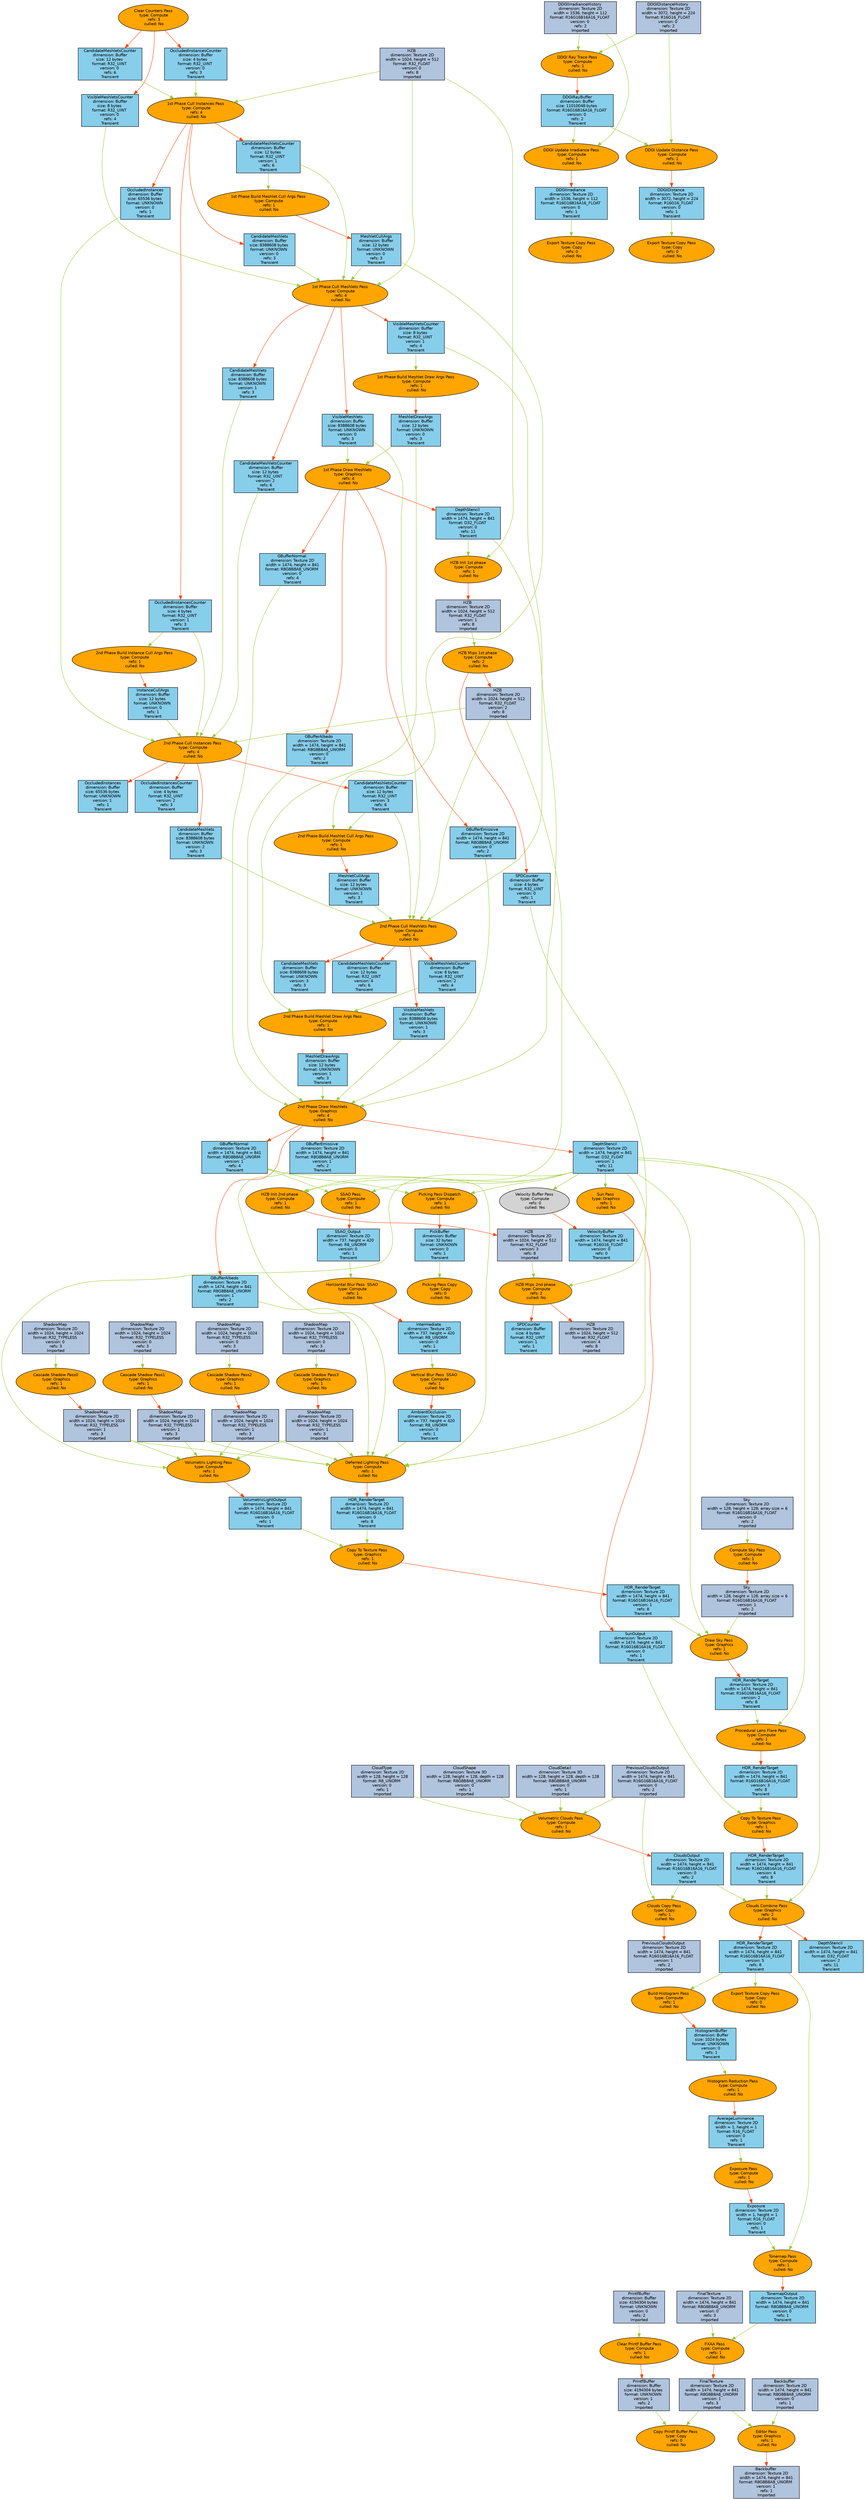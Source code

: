 digraph RenderGraph{ 
graph [style=invis, rankdir="TB", ordering=out, splines=spline]
node [shape=record, fontname="helvetica", fontsize=10, margin="0.2,0.03"]

P0 [shape="ellipse", style="rounded,filled",fillcolor=orange, label=<Clear Printf Buffer Pass<br/> type: Compute<br/> refs: 1<br/> culled: No>] 
B0_0 [shape="box", style="filled",fillcolor=lightsteelblue, label=<PrintfBuffer<br/>dimension: Buffer<br/>size: 4194304 bytes <br/>format: UNKNOWN <br/>version: 0 <br/>refs: 2<br/>Imported>] 
B0_1 [shape="box", style="filled",fillcolor=lightsteelblue, label=<PrintfBuffer<br/>dimension: Buffer<br/>size: 4194304 bytes <br/>format: UNKNOWN <br/>version: 1 <br/>refs: 2<br/>Imported>] 
P1 [shape="ellipse", style="rounded,filled",fillcolor=orange, label=<Clear Counters Pass<br/> type: Compute<br/> refs: 3<br/> culled: No>] 
B1_0 [shape="box", style="filled",fillcolor=skyblue, label=<CandidateMeshletsCounter<br/>dimension: Buffer<br/>size: 12 bytes <br/>format: R32_UINT <br/>version: 0 <br/>refs: 6<br/>Transient>] 
B2_0 [shape="box", style="filled",fillcolor=skyblue, label=<VisibleMeshletsCounter<br/>dimension: Buffer<br/>size: 8 bytes <br/>format: R32_UINT <br/>version: 0 <br/>refs: 4<br/>Transient>] 
B3_0 [shape="box", style="filled",fillcolor=skyblue, label=<OccludedInstancesCounter<br/>dimension: Buffer<br/>size: 4 bytes <br/>format: R32_UINT <br/>version: 0 <br/>refs: 3<br/>Transient>] 
P17 [shape="ellipse", style="rounded,filled",fillcolor=orange, label=<DDGI Ray Trace Pass<br/> type: Compute<br/> refs: 1<br/> culled: No>] 
T7_0 [shape="box", style="filled",fillcolor=lightsteelblue, label=<DDGIIrradianceHistory <br/>dimension: Texture 2D<br/>width = 1536, height = 112<br/>format: R16G16B16A16_FLOAT <br/>version: 0 <br/>refs: 2<br/>Imported>] 
T8_0 [shape="box", style="filled",fillcolor=lightsteelblue, label=<DDGIDistanceHistory <br/>dimension: Texture 2D<br/>width = 3072, height = 224<br/>format: R16G16_FLOAT <br/>version: 0 <br/>refs: 2<br/>Imported>] 
B11_0 [shape="box", style="filled",fillcolor=skyblue, label=<DDGIRayBuffer<br/>dimension: Buffer<br/>size: 11010048 bytes <br/>format: R16G16B16A16_FLOAT <br/>version: 0 <br/>refs: 2<br/>Transient>] 
P25 [shape="ellipse", style="rounded,filled",fillcolor=orange, label=<Cascade Shadow Pass0<br/> type: Graphics<br/> refs: 1<br/> culled: No>] 
T14_0 [shape="box", style="filled",fillcolor=lightsteelblue, label=<ShadowMap <br/>dimension: Texture 2D<br/>width = 1024, height = 1024<br/>format: R32_TYPELESS <br/>version: 0 <br/>refs: 3<br/>Imported>] 
T14_1 [shape="box", style="filled",fillcolor=lightsteelblue, label=<ShadowMap <br/>dimension: Texture 2D<br/>width = 1024, height = 1024<br/>format: R32_TYPELESS <br/>version: 1 <br/>refs: 3<br/>Imported>] 
P26 [shape="ellipse", style="rounded,filled",fillcolor=orange, label=<Cascade Shadow Pass1<br/> type: Graphics<br/> refs: 1<br/> culled: No>] 
T15_0 [shape="box", style="filled",fillcolor=lightsteelblue, label=<ShadowMap <br/>dimension: Texture 2D<br/>width = 1024, height = 1024<br/>format: R32_TYPELESS <br/>version: 0 <br/>refs: 3<br/>Imported>] 
T15_1 [shape="box", style="filled",fillcolor=lightsteelblue, label=<ShadowMap <br/>dimension: Texture 2D<br/>width = 1024, height = 1024<br/>format: R32_TYPELESS <br/>version: 1 <br/>refs: 3<br/>Imported>] 
P27 [shape="ellipse", style="rounded,filled",fillcolor=orange, label=<Cascade Shadow Pass2<br/> type: Graphics<br/> refs: 1<br/> culled: No>] 
T16_0 [shape="box", style="filled",fillcolor=lightsteelblue, label=<ShadowMap <br/>dimension: Texture 2D<br/>width = 1024, height = 1024<br/>format: R32_TYPELESS <br/>version: 0 <br/>refs: 3<br/>Imported>] 
T16_1 [shape="box", style="filled",fillcolor=lightsteelblue, label=<ShadowMap <br/>dimension: Texture 2D<br/>width = 1024, height = 1024<br/>format: R32_TYPELESS <br/>version: 1 <br/>refs: 3<br/>Imported>] 
P28 [shape="ellipse", style="rounded,filled",fillcolor=orange, label=<Cascade Shadow Pass3<br/> type: Graphics<br/> refs: 1<br/> culled: No>] 
T17_0 [shape="box", style="filled",fillcolor=lightsteelblue, label=<ShadowMap <br/>dimension: Texture 2D<br/>width = 1024, height = 1024<br/>format: R32_TYPELESS <br/>version: 0 <br/>refs: 3<br/>Imported>] 
T17_1 [shape="box", style="filled",fillcolor=lightsteelblue, label=<ShadowMap <br/>dimension: Texture 2D<br/>width = 1024, height = 1024<br/>format: R32_TYPELESS <br/>version: 1 <br/>refs: 3<br/>Imported>] 
P32 [shape="ellipse", style="rounded,filled",fillcolor=orange, label=<Compute Sky Pass<br/> type: Compute<br/> refs: 1<br/> culled: No>] 
T20_0 [shape="box", style="filled",fillcolor=lightsteelblue, label=<Sky <br/>dimension: Texture 2D<br/>width = 128, height = 128, array size = 6<br/>format: R16G16B16A16_FLOAT <br/>version: 0 <br/>refs: 2<br/>Imported>] 
T20_1 [shape="box", style="filled",fillcolor=lightsteelblue, label=<Sky <br/>dimension: Texture 2D<br/>width = 128, height = 128, array size = 6<br/>format: R16G16B16A16_FLOAT <br/>version: 1 <br/>refs: 2<br/>Imported>] 
P40 [shape="ellipse", style="rounded,filled",fillcolor=orange, label=<Volumetric Clouds Pass<br/> type: Compute<br/> refs: 1<br/> culled: No>] 
T27_0 [shape="box", style="filled",fillcolor=lightsteelblue, label=<CloudType <br/>dimension: Texture 2D<br/>width = 128, height = 128<br/>format: R8_UNORM <br/>version: 0 <br/>refs: 1<br/>Imported>] 
T25_0 [shape="box", style="filled",fillcolor=lightsteelblue, label=<CloudShape <br/>dimension: Texture 3D<br/>width = 128, height = 128, depth = 128<br/>format: R8G8B8A8_UNORM <br/>version: 0 <br/>refs: 1<br/>Imported>] 
T26_0 [shape="box", style="filled",fillcolor=lightsteelblue, label=<CloudDetail <br/>dimension: Texture 3D<br/>width = 128, height = 128, depth = 128<br/>format: R8G8B8A8_UNORM <br/>version: 0 <br/>refs: 1<br/>Imported>] 
T24_0 [shape="box", style="filled",fillcolor=lightsteelblue, label=<PreviousCloudsOutput <br/>dimension: Texture 2D<br/>width = 1474, height = 841<br/>format: R16G16B16A16_FLOAT <br/>version: 0 <br/>refs: 2<br/>Imported>] 
T28_0 [shape="box", style="filled",fillcolor=skyblue, label=<CloudsOutput <br/>dimension: Texture 2D<br/>width = 1474, height = 841<br/>format: R16G16B16A16_FLOAT <br/>version: 0 <br/>refs: 2<br/>Transient>] 
P2 [shape="ellipse", style="rounded,filled",fillcolor=orange, label=<1st Phase Cull Instances Pass<br/> type: Compute<br/> refs: 4<br/> culled: No>] 
T2_0 [shape="box", style="filled",fillcolor=lightsteelblue, label=<HZB <br/>dimension: Texture 2D<br/>width = 1024, height = 512<br/>format: R32_FLOAT <br/>version: 0 <br/>refs: 8<br/>Imported>] 
B5_0 [shape="box", style="filled",fillcolor=skyblue, label=<OccludedInstances<br/>dimension: Buffer<br/>size: 65536 bytes <br/>format: UNKNOWN <br/>version: 0 <br/>refs: 1<br/>Transient>] 
B3_1 [shape="box", style="filled",fillcolor=skyblue, label=<OccludedInstancesCounter<br/>dimension: Buffer<br/>size: 4 bytes <br/>format: R32_UINT <br/>version: 1 <br/>refs: 3<br/>Transient>] 
B4_0 [shape="box", style="filled",fillcolor=skyblue, label=<CandidateMeshlets<br/>dimension: Buffer<br/>size: 8388608 bytes <br/>format: UNKNOWN <br/>version: 0 <br/>refs: 3<br/>Transient>] 
B1_1 [shape="box", style="filled",fillcolor=skyblue, label=<CandidateMeshletsCounter<br/>dimension: Buffer<br/>size: 12 bytes <br/>format: R32_UINT <br/>version: 1 <br/>refs: 6<br/>Transient>] 
P18 [shape="ellipse", style="rounded,filled",fillcolor=orange, label=<DDGI Update Irradiance Pass<br/> type: Compute<br/> refs: 1<br/> culled: No>] 
T9_0 [shape="box", style="filled",fillcolor=skyblue, label=<DDGIIrradiance <br/>dimension: Texture 2D<br/>width = 1536, height = 112<br/>format: R16G16B16A16_FLOAT <br/>version: 0 <br/>refs: 1<br/>Transient>] 
P19 [shape="ellipse", style="rounded,filled",fillcolor=orange, label=<DDGI Update Distance Pass<br/> type: Compute<br/> refs: 1<br/> culled: No>] 
T10_0 [shape="box", style="filled",fillcolor=skyblue, label=<DDGIDistance <br/>dimension: Texture 2D<br/>width = 3072, height = 224<br/>format: R16G16_FLOAT <br/>version: 0 <br/>refs: 1<br/>Transient>] 
P41 [shape="ellipse", style="rounded,filled",fillcolor=orange, label=<Clouds Copy Pass<br/> type: Copy<br/> refs: 1<br/> culled: No>] 
T24_1 [shape="box", style="filled",fillcolor=lightsteelblue, label=<PreviousCloudsOutput <br/>dimension: Texture 2D<br/>width = 1474, height = 841<br/>format: R16G16B16A16_FLOAT <br/>version: 1 <br/>refs: 2<br/>Imported>] 
P3 [shape="ellipse", style="rounded,filled",fillcolor=orange, label=<1st Phase Build Meshlet Cull Args Pass<br/> type: Compute<br/> refs: 1<br/> culled: No>] 
B6_0 [shape="box", style="filled",fillcolor=skyblue, label=<MeshletCullArgs<br/>dimension: Buffer<br/>size: 12 bytes <br/>format: UNKNOWN <br/>version: 0 <br/>refs: 3<br/>Transient>] 
P9 [shape="ellipse", style="rounded,filled",fillcolor=orange, label=<2nd Phase Build Instance Cull Args Pass<br/> type: Compute<br/> refs: 1<br/> culled: No>] 
B10_0 [shape="box", style="filled",fillcolor=skyblue, label=<InstanceCullArgs<br/>dimension: Buffer<br/>size: 12 bytes <br/>format: UNKNOWN <br/>version: 0 <br/>refs: 1<br/>Transient>] 
P20 [shape="ellipse", style="rounded,filled",fillcolor=orange, label=<Export Texture Copy Pass<br/> type: Copy<br/> refs: 0<br/> culled: No>] 
P21 [shape="ellipse", style="rounded,filled",fillcolor=orange, label=<Export Texture Copy Pass<br/> type: Copy<br/> refs: 0<br/> culled: No>] 
P4 [shape="ellipse", style="rounded,filled",fillcolor=orange, label=<1st Phase Cull Meshlets Pass<br/> type: Compute<br/> refs: 4<br/> culled: No>] 
B4_1 [shape="box", style="filled",fillcolor=skyblue, label=<CandidateMeshlets<br/>dimension: Buffer<br/>size: 8388608 bytes <br/>format: UNKNOWN <br/>version: 1 <br/>refs: 3<br/>Transient>] 
B1_2 [shape="box", style="filled",fillcolor=skyblue, label=<CandidateMeshletsCounter<br/>dimension: Buffer<br/>size: 12 bytes <br/>format: R32_UINT <br/>version: 2 <br/>refs: 6<br/>Transient>] 
B7_0 [shape="box", style="filled",fillcolor=skyblue, label=<VisibleMeshlets<br/>dimension: Buffer<br/>size: 8388608 bytes <br/>format: UNKNOWN <br/>version: 0 <br/>refs: 3<br/>Transient>] 
B2_1 [shape="box", style="filled",fillcolor=skyblue, label=<VisibleMeshletsCounter<br/>dimension: Buffer<br/>size: 8 bytes <br/>format: R32_UINT <br/>version: 1 <br/>refs: 4<br/>Transient>] 
P5 [shape="ellipse", style="rounded,filled",fillcolor=orange, label=<1st Phase Build Meshlet Draw Args Pass<br/> type: Compute<br/> refs: 1<br/> culled: No>] 
B8_0 [shape="box", style="filled",fillcolor=skyblue, label=<MeshletDrawArgs<br/>dimension: Buffer<br/>size: 12 bytes <br/>format: UNKNOWN <br/>version: 0 <br/>refs: 3<br/>Transient>] 
P6 [shape="ellipse", style="rounded,filled",fillcolor=orange, label=<1st Phase Draw Meshlets<br/> type: Graphics<br/> refs: 4<br/> culled: No>] 
T3_0 [shape="box", style="filled",fillcolor=skyblue, label=<GBufferNormal <br/>dimension: Texture 2D<br/>width = 1474, height = 841<br/>format: R8G8B8A8_UNORM <br/>version: 0 <br/>refs: 4<br/>Transient>] 
T4_0 [shape="box", style="filled",fillcolor=skyblue, label=<GBufferAlbedo <br/>dimension: Texture 2D<br/>width = 1474, height = 841<br/>format: R8G8B8A8_UNORM <br/>version: 0 <br/>refs: 2<br/>Transient>] 
T5_0 [shape="box", style="filled",fillcolor=skyblue, label=<GBufferEmissive <br/>dimension: Texture 2D<br/>width = 1474, height = 841<br/>format: R8G8B8A8_UNORM <br/>version: 0 <br/>refs: 2<br/>Transient>] 
T6_0 [shape="box", style="filled",fillcolor=skyblue, label=<DepthStencil <br/>dimension: Texture 2D<br/>width = 1474, height = 841<br/>format: D32_FLOAT <br/>version: 0 <br/>refs: 11<br/>Transient>] 
P7 [shape="ellipse", style="rounded,filled",fillcolor=orange, label=<HZB Init 1st phase<br/> type: Compute<br/> refs: 1<br/> culled: No>] 
T2_1 [shape="box", style="filled",fillcolor=lightsteelblue, label=<HZB <br/>dimension: Texture 2D<br/>width = 1024, height = 512<br/>format: R32_FLOAT <br/>version: 1 <br/>refs: 8<br/>Imported>] 
P8 [shape="ellipse", style="rounded,filled",fillcolor=orange, label=<HZB Mips 1st phase<br/> type: Compute<br/> refs: 2<br/> culled: No>] 
B9_0 [shape="box", style="filled",fillcolor=skyblue, label=<SPDCounter<br/>dimension: Buffer<br/>size: 4 bytes <br/>format: R32_UINT <br/>version: 0 <br/>refs: 1<br/>Transient>] 
T2_2 [shape="box", style="filled",fillcolor=lightsteelblue, label=<HZB <br/>dimension: Texture 2D<br/>width = 1024, height = 512<br/>format: R32_FLOAT <br/>version: 2 <br/>refs: 8<br/>Imported>] 
P10 [shape="ellipse", style="rounded,filled",fillcolor=orange, label=<2nd Phase Cull Instances Pass<br/> type: Compute<br/> refs: 4<br/> culled: No>] 
B5_1 [shape="box", style="filled",fillcolor=skyblue, label=<OccludedInstances<br/>dimension: Buffer<br/>size: 65536 bytes <br/>format: UNKNOWN <br/>version: 1 <br/>refs: 1<br/>Transient>] 
B3_2 [shape="box", style="filled",fillcolor=skyblue, label=<OccludedInstancesCounter<br/>dimension: Buffer<br/>size: 4 bytes <br/>format: R32_UINT <br/>version: 2 <br/>refs: 3<br/>Transient>] 
B4_2 [shape="box", style="filled",fillcolor=skyblue, label=<CandidateMeshlets<br/>dimension: Buffer<br/>size: 8388608 bytes <br/>format: UNKNOWN <br/>version: 2 <br/>refs: 3<br/>Transient>] 
B1_3 [shape="box", style="filled",fillcolor=skyblue, label=<CandidateMeshletsCounter<br/>dimension: Buffer<br/>size: 12 bytes <br/>format: R32_UINT <br/>version: 3 <br/>refs: 6<br/>Transient>] 
P11 [shape="ellipse", style="rounded,filled",fillcolor=orange, label=<2nd Phase Build Meshlet Cull Args Pass<br/> type: Compute<br/> refs: 1<br/> culled: No>] 
B6_1 [shape="box", style="filled",fillcolor=skyblue, label=<MeshletCullArgs<br/>dimension: Buffer<br/>size: 12 bytes <br/>format: UNKNOWN <br/>version: 1 <br/>refs: 3<br/>Transient>] 
P12 [shape="ellipse", style="rounded,filled",fillcolor=orange, label=<2nd Phase Cull Meshlets Pass<br/> type: Compute<br/> refs: 4<br/> culled: No>] 
B4_3 [shape="box", style="filled",fillcolor=skyblue, label=<CandidateMeshlets<br/>dimension: Buffer<br/>size: 8388608 bytes <br/>format: UNKNOWN <br/>version: 3 <br/>refs: 3<br/>Transient>] 
B1_4 [shape="box", style="filled",fillcolor=skyblue, label=<CandidateMeshletsCounter<br/>dimension: Buffer<br/>size: 12 bytes <br/>format: R32_UINT <br/>version: 4 <br/>refs: 6<br/>Transient>] 
B7_1 [shape="box", style="filled",fillcolor=skyblue, label=<VisibleMeshlets<br/>dimension: Buffer<br/>size: 8388608 bytes <br/>format: UNKNOWN <br/>version: 1 <br/>refs: 3<br/>Transient>] 
B2_2 [shape="box", style="filled",fillcolor=skyblue, label=<VisibleMeshletsCounter<br/>dimension: Buffer<br/>size: 8 bytes <br/>format: R32_UINT <br/>version: 2 <br/>refs: 4<br/>Transient>] 
P13 [shape="ellipse", style="rounded,filled",fillcolor=orange, label=<2nd Phase Build Meshlet Draw Args Pass<br/> type: Compute<br/> refs: 1<br/> culled: No>] 
B8_1 [shape="box", style="filled",fillcolor=skyblue, label=<MeshletDrawArgs<br/>dimension: Buffer<br/>size: 12 bytes <br/>format: UNKNOWN <br/>version: 1 <br/>refs: 3<br/>Transient>] 
P14 [shape="ellipse", style="rounded,filled",fillcolor=orange, label=<2nd Phase Draw Meshlets<br/> type: Graphics<br/> refs: 4<br/> culled: No>] 
T3_1 [shape="box", style="filled",fillcolor=skyblue, label=<GBufferNormal <br/>dimension: Texture 2D<br/>width = 1474, height = 841<br/>format: R8G8B8A8_UNORM <br/>version: 1 <br/>refs: 4<br/>Transient>] 
T4_1 [shape="box", style="filled",fillcolor=skyblue, label=<GBufferAlbedo <br/>dimension: Texture 2D<br/>width = 1474, height = 841<br/>format: R8G8B8A8_UNORM <br/>version: 1 <br/>refs: 2<br/>Transient>] 
T5_1 [shape="box", style="filled",fillcolor=skyblue, label=<GBufferEmissive <br/>dimension: Texture 2D<br/>width = 1474, height = 841<br/>format: R8G8B8A8_UNORM <br/>version: 1 <br/>refs: 2<br/>Transient>] 
T6_1 [shape="box", style="filled",fillcolor=skyblue, label=<DepthStencil <br/>dimension: Texture 2D<br/>width = 1474, height = 841<br/>format: D32_FLOAT <br/>version: 1 <br/>refs: 11<br/>Transient>] 
P15 [shape="ellipse", style="rounded,filled",fillcolor=orange, label=<HZB Init 2nd phase<br/> type: Compute<br/> refs: 1<br/> culled: No>] 
T2_3 [shape="box", style="filled",fillcolor=lightsteelblue, label=<HZB <br/>dimension: Texture 2D<br/>width = 1024, height = 512<br/>format: R32_FLOAT <br/>version: 3 <br/>refs: 8<br/>Imported>] 
P22 [shape="ellipse", style="rounded,filled",fillcolor=orange, label=<SSAO Pass<br/> type: Compute<br/> refs: 1<br/> culled: No>] 
T11_0 [shape="box", style="filled",fillcolor=skyblue, label=<SSAO_Output <br/>dimension: Texture 2D<br/>width = 737, height = 420<br/>format: R8_UNORM <br/>version: 0 <br/>refs: 1<br/>Transient>] 
P30 [shape="ellipse", style="rounded,filled",fillcolor=orange, label=<Volumetric Lighting Pass<br/> type: Compute<br/> refs: 1<br/> culled: No>] 
T19_0 [shape="box", style="filled",fillcolor=skyblue, label=<VolumetricLightOutput <br/>dimension: Texture 2D<br/>width = 1474, height = 841<br/>format: R16G16B16A16_FLOAT <br/>version: 0 <br/>refs: 1<br/>Transient>] 
P34 [shape="ellipse", style="rounded,filled",fillcolor=orange, label=<Picking Pass Dispatch<br/> type: Compute<br/> refs: 1<br/> culled: No>] 
B12_0 [shape="box", style="filled",fillcolor=skyblue, label=<PickBuffer<br/>dimension: Buffer<br/>size: 32 bytes <br/>format: UNKNOWN <br/>version: 0 <br/>refs: 1<br/>Transient>] 
P36 [shape="ellipse", style="rounded,filled",fillcolor=lightgray, label=<Velocity Buffer Pass<br/> type: Compute<br/> refs: 0<br/> culled: Yes>] 
T22_0 [shape="box", style="filled",fillcolor=skyblue, label=<VelocityBuffer <br/>dimension: Texture 2D<br/>width = 1474, height = 841<br/>format: R16G16_FLOAT <br/>version: 0 <br/>refs: 0<br/>Transient>] 
P38 [shape="ellipse", style="rounded,filled",fillcolor=orange, label=<Sun Pass<br/> type: Graphics<br/> refs: 1<br/> culled: No>] 
T23_0 [shape="box", style="filled",fillcolor=skyblue, label=<SunOutput <br/>dimension: Texture 2D<br/>width = 1474, height = 841<br/>format: R16G16B16A16_FLOAT <br/>version: 0 <br/>refs: 1<br/>Transient>] 
P16 [shape="ellipse", style="rounded,filled",fillcolor=orange, label=<HZB Mips 2nd phase<br/> type: Compute<br/> refs: 2<br/> culled: No>] 
B9_1 [shape="box", style="filled",fillcolor=skyblue, label=<SPDCounter<br/>dimension: Buffer<br/>size: 4 bytes <br/>format: R32_UINT <br/>version: 1 <br/>refs: 1<br/>Transient>] 
T2_4 [shape="box", style="filled",fillcolor=lightsteelblue, label=<HZB <br/>dimension: Texture 2D<br/>width = 1024, height = 512<br/>format: R32_FLOAT <br/>version: 4 <br/>refs: 8<br/>Imported>] 
P23 [shape="ellipse", style="rounded,filled",fillcolor=orange, label=<Horizontal Blur Pass  SSAO<br/> type: Compute<br/> refs: 1<br/> culled: No>] 
T12_0 [shape="box", style="filled",fillcolor=skyblue, label=<Intermediate <br/>dimension: Texture 2D<br/>width = 737, height = 420<br/>format: R8_UNORM <br/>version: 0 <br/>refs: 1<br/>Transient>] 
P35 [shape="ellipse", style="rounded,filled",fillcolor=orange, label=<Picking Pass Copy<br/> type: Copy<br/> refs: 0<br/> culled: No>] 
P24 [shape="ellipse", style="rounded,filled",fillcolor=orange, label=<Vertical Blur Pass  SSAO<br/> type: Compute<br/> refs: 1<br/> culled: No>] 
T13_0 [shape="box", style="filled",fillcolor=skyblue, label=<AmbientOcclusion <br/>dimension: Texture 2D<br/>width = 737, height = 420<br/>format: R8_UNORM <br/>version: 0 <br/>refs: 1<br/>Transient>] 
P29 [shape="ellipse", style="rounded,filled",fillcolor=orange, label=<Deferred Lighting Pass<br/> type: Compute<br/> refs: 1<br/> culled: No>] 
T18_0 [shape="box", style="filled",fillcolor=skyblue, label=<HDR_RenderTarget <br/>dimension: Texture 2D<br/>width = 1474, height = 841<br/>format: R16G16B16A16_FLOAT <br/>version: 0 <br/>refs: 8<br/>Transient>] 
P31 [shape="ellipse", style="rounded,filled",fillcolor=orange, label=<Copy To Texture Pass<br/> type: Graphics<br/> refs: 1<br/> culled: No>] 
T18_1 [shape="box", style="filled",fillcolor=skyblue, label=<HDR_RenderTarget <br/>dimension: Texture 2D<br/>width = 1474, height = 841<br/>format: R16G16B16A16_FLOAT <br/>version: 1 <br/>refs: 8<br/>Transient>] 
P33 [shape="ellipse", style="rounded,filled",fillcolor=orange, label=<Draw Sky Pass<br/> type: Graphics<br/> refs: 1<br/> culled: No>] 
T18_2 [shape="box", style="filled",fillcolor=skyblue, label=<HDR_RenderTarget <br/>dimension: Texture 2D<br/>width = 1474, height = 841<br/>format: R16G16B16A16_FLOAT <br/>version: 2 <br/>refs: 8<br/>Transient>] 
P37 [shape="ellipse", style="rounded,filled",fillcolor=orange, label=<Procedural Lens Flare Pass<br/> type: Compute<br/> refs: 1<br/> culled: No>] 
T18_3 [shape="box", style="filled",fillcolor=skyblue, label=<HDR_RenderTarget <br/>dimension: Texture 2D<br/>width = 1474, height = 841<br/>format: R16G16B16A16_FLOAT <br/>version: 3 <br/>refs: 8<br/>Transient>] 
P39 [shape="ellipse", style="rounded,filled",fillcolor=orange, label=<Copy To Texture Pass<br/> type: Graphics<br/> refs: 1<br/> culled: No>] 
T18_4 [shape="box", style="filled",fillcolor=skyblue, label=<HDR_RenderTarget <br/>dimension: Texture 2D<br/>width = 1474, height = 841<br/>format: R16G16B16A16_FLOAT <br/>version: 4 <br/>refs: 8<br/>Transient>] 
P42 [shape="ellipse", style="rounded,filled",fillcolor=orange, label=<Clouds Combine Pass<br/> type: Graphics<br/> refs: 2<br/> culled: No>] 
T18_5 [shape="box", style="filled",fillcolor=skyblue, label=<HDR_RenderTarget <br/>dimension: Texture 2D<br/>width = 1474, height = 841<br/>format: R16G16B16A16_FLOAT <br/>version: 5 <br/>refs: 8<br/>Transient>] 
T6_2 [shape="box", style="filled",fillcolor=skyblue, label=<DepthStencil <br/>dimension: Texture 2D<br/>width = 1474, height = 841<br/>format: D32_FLOAT <br/>version: 2 <br/>refs: 11<br/>Transient>] 
P43 [shape="ellipse", style="rounded,filled",fillcolor=orange, label=<Build Histogram Pass<br/> type: Compute<br/> refs: 1<br/> culled: No>] 
B13_0 [shape="box", style="filled",fillcolor=skyblue, label=<HistogramBuffer<br/>dimension: Buffer<br/>size: 1024 bytes <br/>format: UNKNOWN <br/>version: 0 <br/>refs: 1<br/>Transient>] 
P48 [shape="ellipse", style="rounded,filled",fillcolor=orange, label=<Export Texture Copy Pass<br/> type: Copy<br/> refs: 0<br/> culled: No>] 
P44 [shape="ellipse", style="rounded,filled",fillcolor=orange, label=<Histogram Reduction Pass<br/> type: Compute<br/> refs: 1<br/> culled: No>] 
T29_0 [shape="box", style="filled",fillcolor=skyblue, label=<AverageLuminance <br/>dimension: Texture 2D<br/>width = 1, height = 1<br/>format: R16_FLOAT <br/>version: 0 <br/>refs: 1<br/>Transient>] 
P45 [shape="ellipse", style="rounded,filled",fillcolor=orange, label=<Exposure Pass<br/> type: Compute<br/> refs: 1<br/> culled: No>] 
T30_0 [shape="box", style="filled",fillcolor=skyblue, label=<Exposure <br/>dimension: Texture 2D<br/>width = 1, height = 1<br/>format: R16_FLOAT <br/>version: 0 <br/>refs: 1<br/>Transient>] 
P46 [shape="ellipse", style="rounded,filled",fillcolor=orange, label=<Tonemap Pass<br/> type: Compute<br/> refs: 1<br/> culled: No>] 
T31_0 [shape="box", style="filled",fillcolor=skyblue, label=<TonemapOutput <br/>dimension: Texture 2D<br/>width = 1474, height = 841<br/>format: R8G8B8A8_UNORM <br/>version: 0 <br/>refs: 1<br/>Transient>] 
P47 [shape="ellipse", style="rounded,filled",fillcolor=orange, label=<FXAA Pass<br/> type: Compute<br/> refs: 1<br/> culled: No>] 
T1_0 [shape="box", style="filled",fillcolor=lightsteelblue, label=<FinalTexture <br/>dimension: Texture 2D<br/>width = 1474, height = 841<br/>format: R8G8B8A8_UNORM <br/>version: 0 <br/>refs: 3<br/>Imported>] 
T1_1 [shape="box", style="filled",fillcolor=lightsteelblue, label=<FinalTexture <br/>dimension: Texture 2D<br/>width = 1474, height = 841<br/>format: R8G8B8A8_UNORM <br/>version: 1 <br/>refs: 3<br/>Imported>] 
P49 [shape="ellipse", style="rounded,filled",fillcolor=orange, label=<Copy Printf Buffer Pass<br/> type: Copy<br/> refs: 0<br/> culled: No>] 
P50 [shape="ellipse", style="rounded,filled",fillcolor=orange, label=<Editor Pass<br/> type: Graphics<br/> refs: 1<br/> culled: No>] 
T0_0 [shape="box", style="filled",fillcolor=lightsteelblue, label=<Backbuffer <br/>dimension: Texture 2D<br/>width = 1474, height = 841<br/>format: R8G8B8A8_UNORM <br/>version: 0 <br/>refs: 1<br/>Imported>] 
T0_1 [shape="box", style="filled",fillcolor=lightsteelblue, label=<Backbuffer <br/>dimension: Texture 2D<br/>width = 1474, height = 841<br/>format: R8G8B8A8_UNORM <br/>version: 1 <br/>refs: 1<br/>Imported>] 

{B0_0}->P0 [color=olivedrab3]
P0->{B0_1} [color=orangered]
{}->P1 [color=olivedrab3]
P1->{B1_0,B2_0,B3_0} [color=orangered]
{T7_0,T8_0}->P17 [color=olivedrab3]
P17->{B11_0} [color=orangered]
{T14_0}->P25 [color=olivedrab3]
P25->{T14_1} [color=orangered]
{T15_0}->P26 [color=olivedrab3]
P26->{T15_1} [color=orangered]
{T16_0}->P27 [color=olivedrab3]
P27->{T16_1} [color=orangered]
{T17_0}->P28 [color=olivedrab3]
P28->{T17_1} [color=orangered]
{T20_0}->P32 [color=olivedrab3]
P32->{T20_1} [color=orangered]
{T27_0,T25_0,T26_0,T24_0}->P40 [color=olivedrab3]
P40->{T28_0} [color=orangered]
{B3_0,B1_0,T2_0}->P2 [color=olivedrab3]
P2->{B5_0,B3_1,B4_0,B1_1} [color=orangered]
{B11_0,T7_0}->P18 [color=olivedrab3]
P18->{T9_0} [color=orangered]
{B11_0,T8_0}->P19 [color=olivedrab3]
P19->{T10_0} [color=orangered]
{T24_0,T28_0}->P41 [color=olivedrab3]
P41->{T24_1} [color=orangered]
{B1_1}->P3 [color=olivedrab3]
P3->{B6_0} [color=orangered]
{B3_1}->P9 [color=olivedrab3]
P9->{B10_0} [color=orangered]
{T9_0}->P20 [color=olivedrab3]
P20->{} [color=orangered]
{T10_0}->P21 [color=olivedrab3]
P21->{} [color=orangered]
{B6_0,B4_0,B1_1,B2_0,T2_0}->P4 [color=olivedrab3]
P4->{B4_1,B1_2,B7_0,B2_1} [color=orangered]
{B2_1}->P5 [color=olivedrab3]
P5->{B8_0} [color=orangered]
{B7_0,B8_0}->P6 [color=olivedrab3]
P6->{T3_0,T4_0,T5_0,T6_0} [color=orangered]
{T2_0,T6_0}->P7 [color=olivedrab3]
P7->{T2_1} [color=orangered]
{T2_1}->P8 [color=olivedrab3]
P8->{B9_0,T2_2} [color=orangered]
{B10_0,B5_0,B3_1,B4_1,B1_2,T2_2}->P10 [color=olivedrab3]
P10->{B5_1,B3_2,B4_2,B1_3} [color=orangered]
{B6_0,B1_3}->P11 [color=olivedrab3]
P11->{B6_1} [color=orangered]
{B6_1,B4_2,B1_3,B7_0,B2_1,T2_2}->P12 [color=olivedrab3]
P12->{B4_3,B1_4,B7_1,B2_2} [color=orangered]
{B8_0,B2_2}->P13 [color=olivedrab3]
P13->{B8_1} [color=orangered]
{B7_1,B8_1,T3_0,T4_0,T5_0,T6_0}->P14 [color=olivedrab3]
P14->{T3_1,T4_1,T5_1,T6_1} [color=orangered]
{T2_2,T6_1}->P15 [color=olivedrab3]
P15->{T2_3} [color=orangered]
{T3_1,T6_1}->P22 [color=olivedrab3]
P22->{T11_0} [color=orangered]
{T14_1,T6_1,T15_1,T16_1,T17_1}->P30 [color=olivedrab3]
P30->{T19_0} [color=orangered]
{T6_1,T3_1}->P34 [color=olivedrab3]
P34->{B12_0} [color=orangered]
{T6_1}->P36 [color=olivedrab3]
P36->{T22_0} [color=orangered]
{T6_1}->P38 [color=olivedrab3]
P38->{T23_0} [color=orangered]
{B9_0,T2_3}->P16 [color=olivedrab3]
P16->{B9_1,T2_4} [color=orangered]
{T11_0}->P23 [color=olivedrab3]
P23->{T12_0} [color=orangered]
{B12_0}->P35 [color=olivedrab3]
P35->{} [color=orangered]
{T12_0}->P24 [color=olivedrab3]
P24->{T13_0} [color=orangered]
{T3_1,T4_1,T13_0,T5_1,T14_1,T6_1,T15_1,T16_1,T17_1}->P29 [color=olivedrab3]
P29->{T18_0} [color=orangered]
{T18_0,T19_0}->P31 [color=olivedrab3]
P31->{T18_1} [color=orangered]
{T20_1,T18_1,T6_1}->P33 [color=olivedrab3]
P33->{T18_2} [color=orangered]
{T18_2,T6_1}->P37 [color=olivedrab3]
P37->{T18_3} [color=orangered]
{T18_3,T23_0}->P39 [color=olivedrab3]
P39->{T18_4} [color=orangered]
{T18_4,T6_1,T28_0}->P42 [color=olivedrab3]
P42->{T18_5,T6_2} [color=orangered]
{T18_5}->P43 [color=olivedrab3]
P43->{B13_0} [color=orangered]
{T18_5}->P48 [color=olivedrab3]
P48->{} [color=orangered]
{B13_0}->P44 [color=olivedrab3]
P44->{T29_0} [color=orangered]
{T29_0}->P45 [color=olivedrab3]
P45->{T30_0} [color=orangered]
{T18_5,T30_0}->P46 [color=olivedrab3]
P46->{T31_0} [color=orangered]
{T31_0,T1_0}->P47 [color=olivedrab3]
P47->{T1_1} [color=orangered]
{B0_1,T1_1}->P49 [color=olivedrab3]
P49->{} [color=orangered]
{T1_1,T0_0}->P50 [color=olivedrab3]
P50->{T0_1} [color=orangered]

}